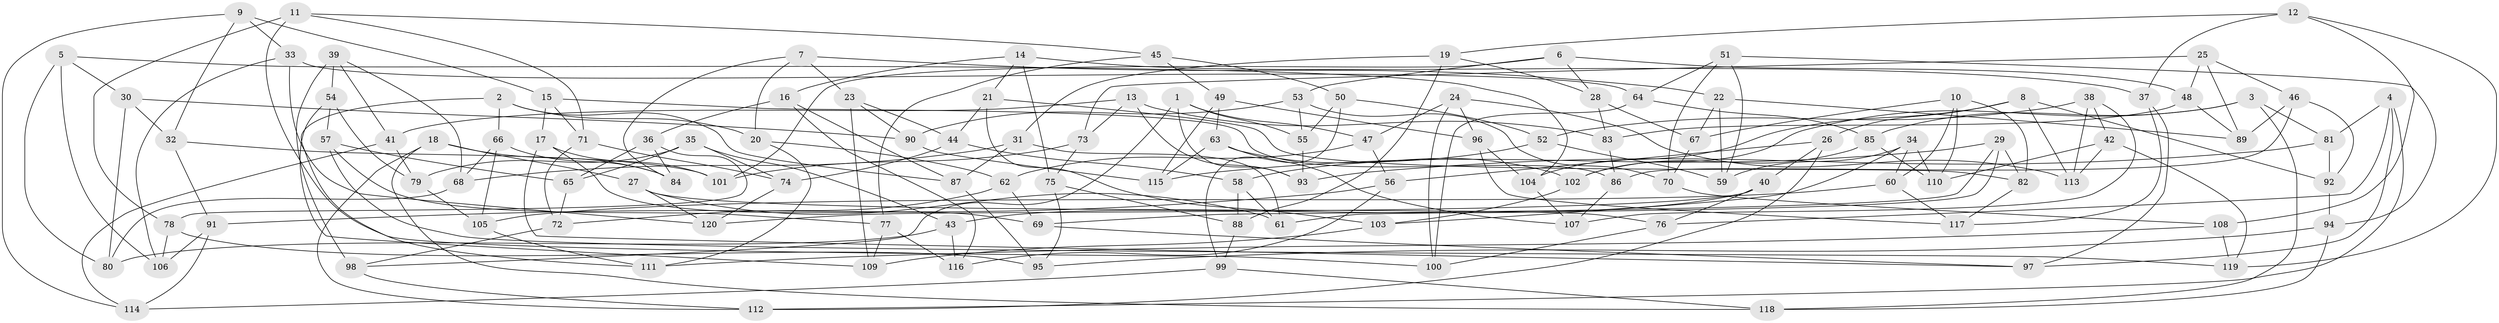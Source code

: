 // Generated by graph-tools (version 1.1) at 2025/16/03/09/25 04:16:16]
// undirected, 120 vertices, 240 edges
graph export_dot {
graph [start="1"]
  node [color=gray90,style=filled];
  1;
  2;
  3;
  4;
  5;
  6;
  7;
  8;
  9;
  10;
  11;
  12;
  13;
  14;
  15;
  16;
  17;
  18;
  19;
  20;
  21;
  22;
  23;
  24;
  25;
  26;
  27;
  28;
  29;
  30;
  31;
  32;
  33;
  34;
  35;
  36;
  37;
  38;
  39;
  40;
  41;
  42;
  43;
  44;
  45;
  46;
  47;
  48;
  49;
  50;
  51;
  52;
  53;
  54;
  55;
  56;
  57;
  58;
  59;
  60;
  61;
  62;
  63;
  64;
  65;
  66;
  67;
  68;
  69;
  70;
  71;
  72;
  73;
  74;
  75;
  76;
  77;
  78;
  79;
  80;
  81;
  82;
  83;
  84;
  85;
  86;
  87;
  88;
  89;
  90;
  91;
  92;
  93;
  94;
  95;
  96;
  97;
  98;
  99;
  100;
  101;
  102;
  103;
  104;
  105;
  106;
  107;
  108;
  109;
  110;
  111;
  112;
  113;
  114;
  115;
  116;
  117;
  118;
  119;
  120;
  1 -- 55;
  1 -- 93;
  1 -- 47;
  1 -- 98;
  2 -- 66;
  2 -- 111;
  2 -- 20;
  2 -- 87;
  3 -- 81;
  3 -- 85;
  3 -- 118;
  3 -- 102;
  4 -- 112;
  4 -- 81;
  4 -- 97;
  4 -- 76;
  5 -- 80;
  5 -- 106;
  5 -- 104;
  5 -- 30;
  6 -- 101;
  6 -- 48;
  6 -- 28;
  6 -- 53;
  7 -- 20;
  7 -- 84;
  7 -- 23;
  7 -- 22;
  8 -- 113;
  8 -- 26;
  8 -- 92;
  8 -- 104;
  9 -- 33;
  9 -- 32;
  9 -- 114;
  9 -- 15;
  10 -- 82;
  10 -- 60;
  10 -- 110;
  10 -- 67;
  11 -- 71;
  11 -- 100;
  11 -- 45;
  11 -- 78;
  12 -- 19;
  12 -- 37;
  12 -- 108;
  12 -- 119;
  13 -- 41;
  13 -- 93;
  13 -- 73;
  13 -- 83;
  14 -- 21;
  14 -- 37;
  14 -- 75;
  14 -- 16;
  15 -- 71;
  15 -- 86;
  15 -- 17;
  16 -- 36;
  16 -- 87;
  16 -- 116;
  17 -- 101;
  17 -- 97;
  17 -- 69;
  18 -- 27;
  18 -- 84;
  18 -- 112;
  18 -- 118;
  19 -- 88;
  19 -- 31;
  19 -- 28;
  20 -- 111;
  20 -- 62;
  21 -- 103;
  21 -- 44;
  21 -- 82;
  22 -- 89;
  22 -- 67;
  22 -- 59;
  23 -- 109;
  23 -- 44;
  23 -- 90;
  24 -- 113;
  24 -- 47;
  24 -- 100;
  24 -- 96;
  25 -- 46;
  25 -- 48;
  25 -- 73;
  25 -- 89;
  26 -- 40;
  26 -- 56;
  26 -- 112;
  27 -- 61;
  27 -- 120;
  27 -- 76;
  28 -- 67;
  28 -- 83;
  29 -- 69;
  29 -- 82;
  29 -- 115;
  29 -- 61;
  30 -- 80;
  30 -- 32;
  30 -- 90;
  31 -- 87;
  31 -- 61;
  31 -- 68;
  32 -- 101;
  32 -- 91;
  33 -- 120;
  33 -- 106;
  33 -- 64;
  34 -- 110;
  34 -- 60;
  34 -- 103;
  34 -- 59;
  35 -- 79;
  35 -- 65;
  35 -- 74;
  35 -- 43;
  36 -- 84;
  36 -- 65;
  36 -- 78;
  37 -- 97;
  37 -- 117;
  38 -- 52;
  38 -- 42;
  38 -- 107;
  38 -- 113;
  39 -- 54;
  39 -- 41;
  39 -- 98;
  39 -- 68;
  40 -- 76;
  40 -- 43;
  40 -- 120;
  41 -- 114;
  41 -- 79;
  42 -- 113;
  42 -- 119;
  42 -- 110;
  43 -- 80;
  43 -- 116;
  44 -- 58;
  44 -- 74;
  45 -- 50;
  45 -- 77;
  45 -- 49;
  46 -- 89;
  46 -- 86;
  46 -- 92;
  47 -- 56;
  47 -- 62;
  48 -- 89;
  48 -- 83;
  49 -- 63;
  49 -- 115;
  49 -- 96;
  50 -- 99;
  50 -- 55;
  50 -- 52;
  51 -- 94;
  51 -- 64;
  51 -- 59;
  51 -- 70;
  52 -- 58;
  52 -- 59;
  53 -- 55;
  53 -- 70;
  53 -- 90;
  54 -- 109;
  54 -- 79;
  54 -- 57;
  55 -- 93;
  56 -- 116;
  56 -- 91;
  57 -- 65;
  57 -- 119;
  57 -- 77;
  58 -- 88;
  58 -- 61;
  60 -- 105;
  60 -- 117;
  62 -- 72;
  62 -- 69;
  63 -- 102;
  63 -- 115;
  63 -- 107;
  64 -- 85;
  64 -- 100;
  65 -- 72;
  66 -- 105;
  66 -- 84;
  66 -- 68;
  67 -- 70;
  68 -- 80;
  69 -- 97;
  70 -- 108;
  71 -- 74;
  71 -- 72;
  72 -- 98;
  73 -- 101;
  73 -- 75;
  74 -- 120;
  75 -- 88;
  75 -- 95;
  76 -- 100;
  77 -- 109;
  77 -- 116;
  78 -- 106;
  78 -- 95;
  79 -- 105;
  81 -- 92;
  81 -- 93;
  82 -- 117;
  83 -- 86;
  85 -- 110;
  85 -- 102;
  86 -- 107;
  87 -- 95;
  88 -- 99;
  90 -- 115;
  91 -- 114;
  91 -- 106;
  92 -- 94;
  94 -- 95;
  94 -- 118;
  96 -- 104;
  96 -- 117;
  98 -- 112;
  99 -- 114;
  99 -- 118;
  102 -- 103;
  103 -- 109;
  104 -- 107;
  105 -- 111;
  108 -- 119;
  108 -- 111;
}

